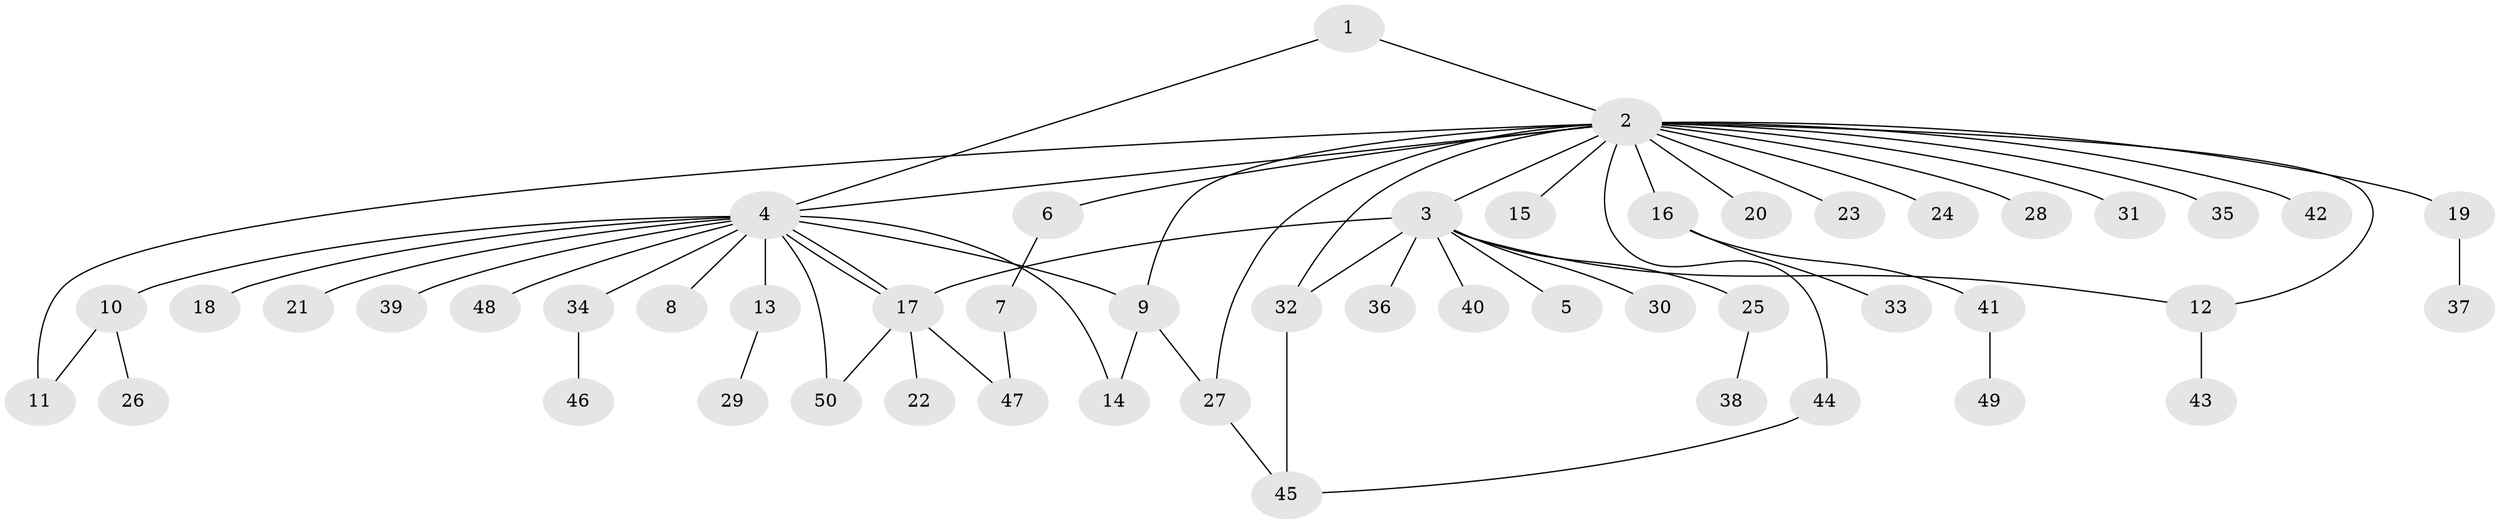 // coarse degree distribution, {7: 0.058823529411764705, 2: 0.11764705882352941, 1: 0.6470588235294118, 11: 0.058823529411764705, 4: 0.058823529411764705, 3: 0.058823529411764705}
// Generated by graph-tools (version 1.1) at 2025/36/03/04/25 23:36:40]
// undirected, 50 vertices, 62 edges
graph export_dot {
  node [color=gray90,style=filled];
  1;
  2;
  3;
  4;
  5;
  6;
  7;
  8;
  9;
  10;
  11;
  12;
  13;
  14;
  15;
  16;
  17;
  18;
  19;
  20;
  21;
  22;
  23;
  24;
  25;
  26;
  27;
  28;
  29;
  30;
  31;
  32;
  33;
  34;
  35;
  36;
  37;
  38;
  39;
  40;
  41;
  42;
  43;
  44;
  45;
  46;
  47;
  48;
  49;
  50;
  1 -- 2;
  1 -- 4;
  2 -- 3;
  2 -- 4;
  2 -- 6;
  2 -- 9;
  2 -- 11;
  2 -- 12;
  2 -- 15;
  2 -- 16;
  2 -- 19;
  2 -- 20;
  2 -- 23;
  2 -- 24;
  2 -- 27;
  2 -- 28;
  2 -- 31;
  2 -- 32;
  2 -- 35;
  2 -- 42;
  2 -- 44;
  3 -- 5;
  3 -- 12;
  3 -- 17;
  3 -- 25;
  3 -- 30;
  3 -- 32;
  3 -- 36;
  3 -- 40;
  4 -- 8;
  4 -- 9;
  4 -- 10;
  4 -- 13;
  4 -- 14;
  4 -- 17;
  4 -- 17;
  4 -- 18;
  4 -- 21;
  4 -- 34;
  4 -- 39;
  4 -- 48;
  4 -- 50;
  6 -- 7;
  7 -- 47;
  9 -- 14;
  9 -- 27;
  10 -- 11;
  10 -- 26;
  12 -- 43;
  13 -- 29;
  16 -- 33;
  16 -- 41;
  17 -- 22;
  17 -- 47;
  17 -- 50;
  19 -- 37;
  25 -- 38;
  27 -- 45;
  32 -- 45;
  34 -- 46;
  41 -- 49;
  44 -- 45;
}
